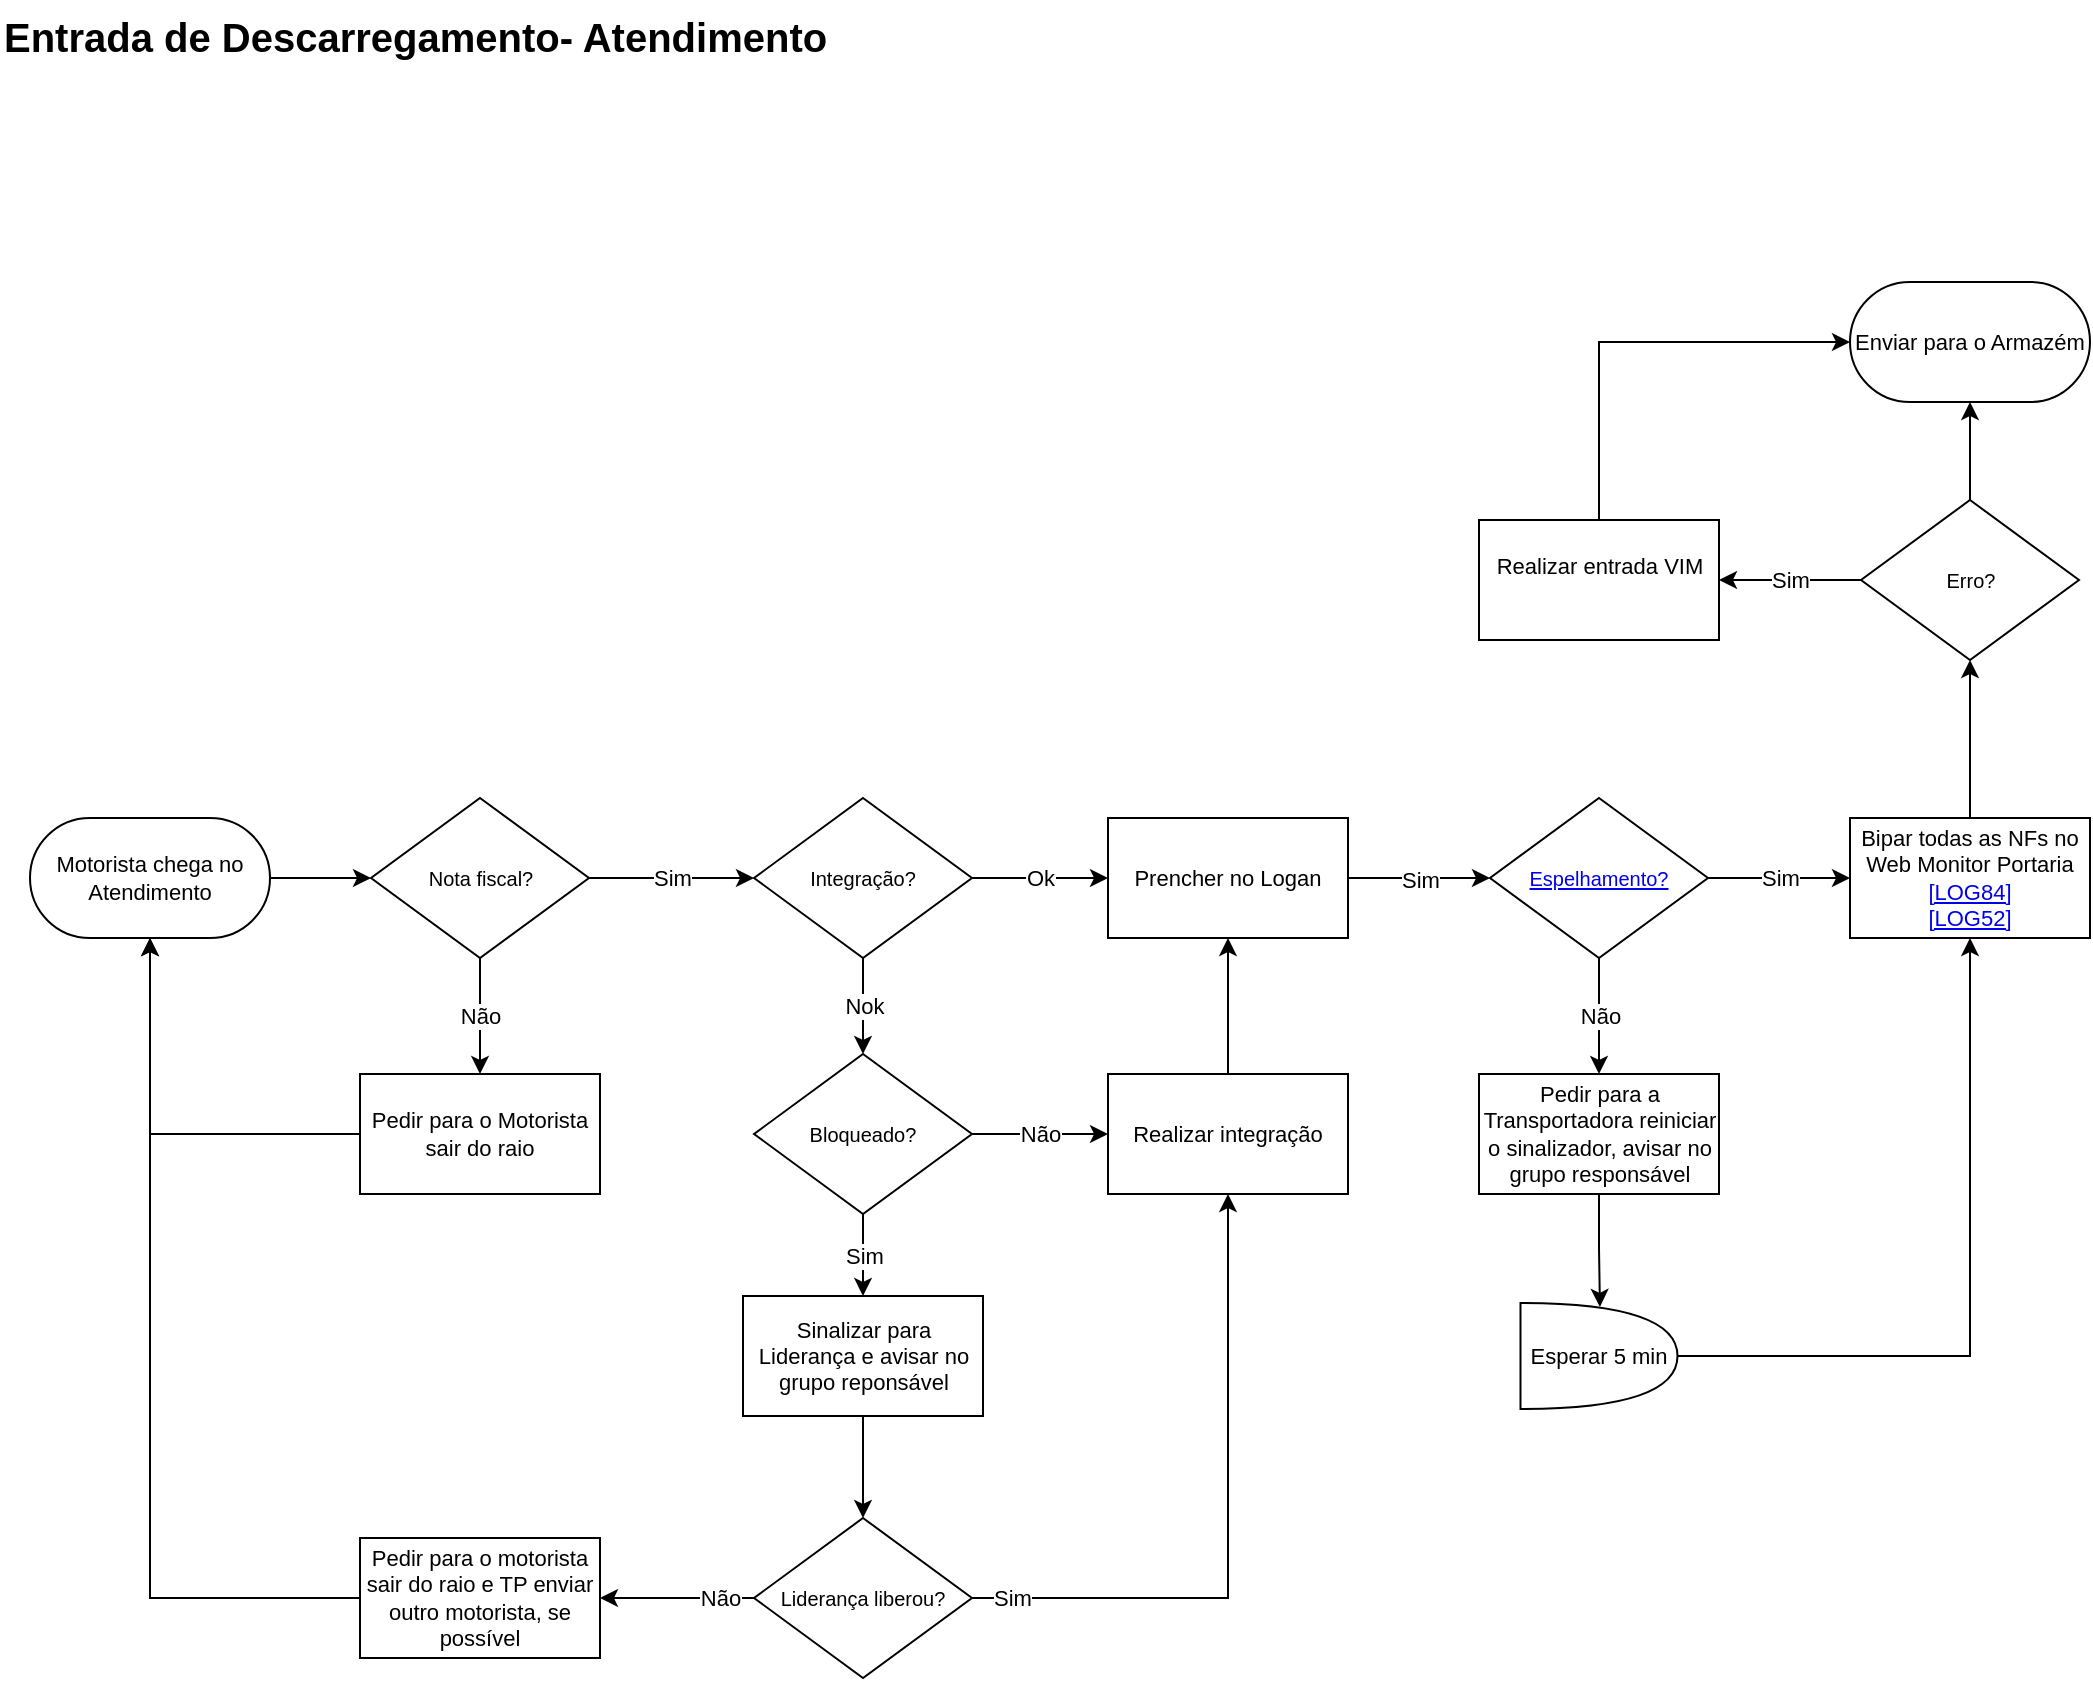 <mxfile version="24.0.7" type="github">
  <diagram name="Page-1" id="vxdHOLRVp-Azb6R7yyat">
    <mxGraphModel dx="1062" dy="529" grid="0" gridSize="10" guides="1" tooltips="1" connect="1" arrows="1" fold="1" page="1" pageScale="1" pageWidth="1100" pageHeight="850" math="0" shadow="0">
      <root>
        <mxCell id="0" />
        <mxCell id="1" parent="0" />
        <mxCell id="77wsmL_-PT1bypMQu7uC-1" value="Entrada de Descarregamento- Atendimento&lt;div style=&quot;&quot;&gt;&lt;br&gt;&lt;/div&gt;" style="text;html=1;align=left;verticalAlign=middle;whiteSpace=wrap;rounded=0;fontStyle=1;fontSize=20;" parent="1" vertex="1">
          <mxGeometry width="435" height="59.31" as="geometry" />
        </mxCell>
        <mxCell id="77wsmL_-PT1bypMQu7uC-2" style="edgeStyle=orthogonalEdgeStyle;rounded=0;orthogonalLoop=1;jettySize=auto;html=1;entryX=0;entryY=0.5;entryDx=0;entryDy=0;" parent="1" source="77wsmL_-PT1bypMQu7uC-3" target="77wsmL_-PT1bypMQu7uC-4" edge="1">
          <mxGeometry relative="1" as="geometry" />
        </mxCell>
        <mxCell id="77wsmL_-PT1bypMQu7uC-3" value="Motorista chega no Atendimento" style="rounded=1;whiteSpace=wrap;html=1;arcSize=50;fontSize=11;" parent="1" vertex="1">
          <mxGeometry x="15" y="409" width="120" height="60" as="geometry" />
        </mxCell>
        <mxCell id="77wsmL_-PT1bypMQu7uC-4" value="Nota fiscal?" style="rhombus;whiteSpace=wrap;html=1;fontSize=10;" parent="1" vertex="1">
          <mxGeometry x="185.5" y="399" width="109" height="80" as="geometry" />
        </mxCell>
        <mxCell id="77wsmL_-PT1bypMQu7uC-5" style="edgeStyle=orthogonalEdgeStyle;rounded=0;orthogonalLoop=1;jettySize=auto;html=1;" parent="1" source="77wsmL_-PT1bypMQu7uC-6" target="77wsmL_-PT1bypMQu7uC-3" edge="1">
          <mxGeometry relative="1" as="geometry" />
        </mxCell>
        <mxCell id="77wsmL_-PT1bypMQu7uC-6" value="Pedir para o Motorista sair do raio" style="rounded=0;whiteSpace=wrap;html=1;fontSize=11;" parent="1" vertex="1">
          <mxGeometry x="180" y="537" width="120" height="60" as="geometry" />
        </mxCell>
        <mxCell id="77wsmL_-PT1bypMQu7uC-7" value="Não" style="edgeStyle=orthogonalEdgeStyle;rounded=0;orthogonalLoop=1;jettySize=auto;html=1;entryX=0.5;entryY=0;entryDx=0;entryDy=0;strokeColor=#000000;" parent="1" source="77wsmL_-PT1bypMQu7uC-4" target="77wsmL_-PT1bypMQu7uC-6" edge="1">
          <mxGeometry relative="1" as="geometry">
            <mxPoint x="240" y="498" as="sourcePoint" />
            <mxPoint x="210" y="449" as="targetPoint" />
          </mxGeometry>
        </mxCell>
        <mxCell id="77wsmL_-PT1bypMQu7uC-8" value="Sim" style="edgeStyle=orthogonalEdgeStyle;rounded=0;orthogonalLoop=1;jettySize=auto;html=1;entryX=0;entryY=0.5;entryDx=0;entryDy=0;strokeColor=#000000;exitX=1;exitY=0.5;exitDx=0;exitDy=0;" parent="1" source="77wsmL_-PT1bypMQu7uC-4" edge="1" target="77wsmL_-PT1bypMQu7uC-44">
          <mxGeometry relative="1" as="geometry">
            <mxPoint x="315.5" y="439" as="sourcePoint" />
            <mxPoint x="371" y="439" as="targetPoint" />
          </mxGeometry>
        </mxCell>
        <mxCell id="77wsmL_-PT1bypMQu7uC-9" value="" style="edgeStyle=orthogonalEdgeStyle;rounded=0;orthogonalLoop=1;jettySize=auto;html=1;entryX=0.5;entryY=0;entryDx=0;entryDy=0;exitX=0.5;exitY=1;exitDx=0;exitDy=0;strokeColor=#FF0000;" parent="1" source="77wsmL_-PT1bypMQu7uC-4" edge="1">
          <mxGeometry relative="1" as="geometry">
            <mxPoint x="240" y="479" as="sourcePoint" />
            <mxPoint x="240" y="479" as="targetPoint" />
          </mxGeometry>
        </mxCell>
        <mxCell id="77wsmL_-PT1bypMQu7uC-17" value="Sim" style="edgeStyle=orthogonalEdgeStyle;rounded=0;orthogonalLoop=1;jettySize=auto;html=1;entryX=0;entryY=0.5;entryDx=0;entryDy=0;strokeColor=#000000;exitX=1;exitY=0.5;exitDx=0;exitDy=0;" parent="1" source="ZOuSFpKRTZPf6kNhDygL-6" edge="1">
          <mxGeometry relative="1" as="geometry">
            <mxPoint x="745" y="439" as="targetPoint" />
            <mxPoint x="668.5" y="439" as="sourcePoint" />
          </mxGeometry>
        </mxCell>
        <mxCell id="77wsmL_-PT1bypMQu7uC-18" value="Sim" style="edgeStyle=orthogonalEdgeStyle;rounded=0;orthogonalLoop=1;jettySize=auto;html=1;entryX=0;entryY=0.5;entryDx=0;entryDy=0;strokeColor=default;align=center;verticalAlign=middle;fontFamily=Helvetica;fontSize=11;fontColor=default;labelBackgroundColor=default;endArrow=classic;" parent="1" source="77wsmL_-PT1bypMQu7uC-19" target="ZOuSFpKRTZPf6kNhDygL-2" edge="1">
          <mxGeometry relative="1" as="geometry">
            <mxPoint x="925" y="439" as="targetPoint" />
          </mxGeometry>
        </mxCell>
        <mxCell id="77wsmL_-PT1bypMQu7uC-19" value="&lt;a href=&quot;https://trackandtrace.com.br/core/monitoring/panel&quot;&gt;Espelhamento?&lt;/a&gt;" style="rhombus;whiteSpace=wrap;html=1;fontSize=10;" parent="1" vertex="1">
          <mxGeometry x="745" y="399" width="109" height="80" as="geometry" />
        </mxCell>
        <mxCell id="77wsmL_-PT1bypMQu7uC-20" style="edgeStyle=orthogonalEdgeStyle;rounded=0;orthogonalLoop=1;jettySize=auto;html=1;strokeColor=default;align=center;verticalAlign=middle;fontFamily=Helvetica;fontSize=11;fontColor=default;labelBackgroundColor=default;endArrow=classic;exitX=0.5;exitY=1;exitDx=0;exitDy=0;entryX=0.506;entryY=0.037;entryDx=0;entryDy=0;entryPerimeter=0;" parent="1" source="77wsmL_-PT1bypMQu7uC-21" target="77wsmL_-PT1bypMQu7uC-38" edge="1">
          <mxGeometry relative="1" as="geometry">
            <mxPoint x="799.5" y="641.256" as="targetPoint" />
            <mxPoint x="799.503" y="603" as="sourcePoint" />
            <Array as="points">
              <mxPoint x="799" y="624" />
              <mxPoint x="800" y="624" />
            </Array>
          </mxGeometry>
        </mxCell>
        <mxCell id="77wsmL_-PT1bypMQu7uC-21" value="Pedir para a Transportadora reiniciar o sinalizador, avisar no grupo responsável" style="rounded=0;whiteSpace=wrap;html=1;fontSize=11;" parent="1" vertex="1">
          <mxGeometry x="739.5" y="537" width="120" height="60" as="geometry" />
        </mxCell>
        <mxCell id="77wsmL_-PT1bypMQu7uC-22" value="Não" style="edgeStyle=orthogonalEdgeStyle;rounded=0;orthogonalLoop=1;jettySize=auto;html=1;entryX=0.5;entryY=0;entryDx=0;entryDy=0;strokeColor=#000000;" parent="1" source="77wsmL_-PT1bypMQu7uC-19" target="77wsmL_-PT1bypMQu7uC-21" edge="1">
          <mxGeometry relative="1" as="geometry">
            <mxPoint x="799.519" y="498" as="sourcePoint" />
            <Array as="points">
              <mxPoint x="799" y="498" />
              <mxPoint x="799" y="498" />
            </Array>
          </mxGeometry>
        </mxCell>
        <mxCell id="77wsmL_-PT1bypMQu7uC-37" style="edgeStyle=orthogonalEdgeStyle;rounded=0;orthogonalLoop=1;jettySize=auto;html=1;strokeColor=default;align=center;verticalAlign=middle;fontFamily=Helvetica;fontSize=11;fontColor=default;labelBackgroundColor=default;endArrow=classic;entryX=0.5;entryY=1;entryDx=0;entryDy=0;" parent="1" source="77wsmL_-PT1bypMQu7uC-38" target="ZOuSFpKRTZPf6kNhDygL-2" edge="1">
          <mxGeometry relative="1" as="geometry">
            <mxPoint x="980" y="494" as="targetPoint" />
          </mxGeometry>
        </mxCell>
        <mxCell id="77wsmL_-PT1bypMQu7uC-38" value="Esperar 5 min" style="shape=or;whiteSpace=wrap;html=1;fontFamily=Helvetica;fontSize=11;fontColor=default;labelBackgroundColor=default;" parent="1" vertex="1">
          <mxGeometry x="760.25" y="651.5" width="78.5" height="53" as="geometry" />
        </mxCell>
        <mxCell id="77wsmL_-PT1bypMQu7uC-42" value="Ok" style="edgeStyle=orthogonalEdgeStyle;rounded=0;orthogonalLoop=1;jettySize=auto;html=1;entryX=0;entryY=0.5;entryDx=0;entryDy=0;" parent="1" source="77wsmL_-PT1bypMQu7uC-44" target="ZOuSFpKRTZPf6kNhDygL-6" edge="1">
          <mxGeometry relative="1" as="geometry">
            <mxPoint x="559.5" y="439" as="targetPoint" />
          </mxGeometry>
        </mxCell>
        <mxCell id="77wsmL_-PT1bypMQu7uC-43" value="Nok" style="edgeStyle=orthogonalEdgeStyle;rounded=0;orthogonalLoop=1;jettySize=auto;html=1;" parent="1" source="77wsmL_-PT1bypMQu7uC-44" target="77wsmL_-PT1bypMQu7uC-47" edge="1">
          <mxGeometry relative="1" as="geometry" />
        </mxCell>
        <mxCell id="77wsmL_-PT1bypMQu7uC-44" value="Integração?" style="rhombus;whiteSpace=wrap;html=1;fontSize=10;" parent="1" vertex="1">
          <mxGeometry x="377" y="399" width="109" height="80" as="geometry" />
        </mxCell>
        <mxCell id="77wsmL_-PT1bypMQu7uC-45" value="Não" style="edgeStyle=orthogonalEdgeStyle;rounded=0;orthogonalLoop=1;jettySize=auto;html=1;" parent="1" source="77wsmL_-PT1bypMQu7uC-47" target="77wsmL_-PT1bypMQu7uC-49" edge="1">
          <mxGeometry relative="1" as="geometry" />
        </mxCell>
        <mxCell id="77wsmL_-PT1bypMQu7uC-46" value="Sim" style="edgeStyle=orthogonalEdgeStyle;rounded=0;orthogonalLoop=1;jettySize=auto;html=1;" parent="1" source="77wsmL_-PT1bypMQu7uC-47" target="77wsmL_-PT1bypMQu7uC-51" edge="1">
          <mxGeometry relative="1" as="geometry" />
        </mxCell>
        <mxCell id="77wsmL_-PT1bypMQu7uC-47" value="Bloqueado?" style="rhombus;whiteSpace=wrap;html=1;fontSize=10;" parent="1" vertex="1">
          <mxGeometry x="377" y="527" width="109" height="80" as="geometry" />
        </mxCell>
        <mxCell id="77wsmL_-PT1bypMQu7uC-48" style="edgeStyle=orthogonalEdgeStyle;rounded=0;orthogonalLoop=1;jettySize=auto;html=1;" parent="1" source="77wsmL_-PT1bypMQu7uC-49" target="ZOuSFpKRTZPf6kNhDygL-6" edge="1">
          <mxGeometry relative="1" as="geometry">
            <mxPoint x="614" y="479" as="targetPoint" />
          </mxGeometry>
        </mxCell>
        <mxCell id="77wsmL_-PT1bypMQu7uC-49" value="Realizar integração" style="rounded=0;whiteSpace=wrap;html=1;fontSize=11;" parent="1" vertex="1">
          <mxGeometry x="554" y="537" width="120" height="60" as="geometry" />
        </mxCell>
        <mxCell id="77wsmL_-PT1bypMQu7uC-50" style="edgeStyle=orthogonalEdgeStyle;rounded=0;orthogonalLoop=1;jettySize=auto;html=1;" parent="1" source="77wsmL_-PT1bypMQu7uC-51" target="77wsmL_-PT1bypMQu7uC-54" edge="1">
          <mxGeometry relative="1" as="geometry" />
        </mxCell>
        <mxCell id="77wsmL_-PT1bypMQu7uC-51" value="Sinalizar para Liderança e avisar no grupo reponsável" style="rounded=0;whiteSpace=wrap;html=1;fontSize=11;" parent="1" vertex="1">
          <mxGeometry x="371.5" y="648" width="120" height="60" as="geometry" />
        </mxCell>
        <mxCell id="77wsmL_-PT1bypMQu7uC-52" style="edgeStyle=orthogonalEdgeStyle;rounded=0;orthogonalLoop=1;jettySize=auto;html=1;exitX=1;exitY=0.5;exitDx=0;exitDy=0;" parent="1" source="77wsmL_-PT1bypMQu7uC-54" target="77wsmL_-PT1bypMQu7uC-49" edge="1">
          <mxGeometry relative="1" as="geometry" />
        </mxCell>
        <mxCell id="77wsmL_-PT1bypMQu7uC-53" style="edgeStyle=orthogonalEdgeStyle;rounded=0;orthogonalLoop=1;jettySize=auto;html=1;entryX=1;entryY=0.5;entryDx=0;entryDy=0;" parent="1" source="77wsmL_-PT1bypMQu7uC-54" target="77wsmL_-PT1bypMQu7uC-57" edge="1">
          <mxGeometry relative="1" as="geometry" />
        </mxCell>
        <mxCell id="77wsmL_-PT1bypMQu7uC-54" value="Liderança liberou?" style="rhombus;whiteSpace=wrap;html=1;fontSize=10;" parent="1" vertex="1">
          <mxGeometry x="377" y="759" width="109" height="80" as="geometry" />
        </mxCell>
        <mxCell id="77wsmL_-PT1bypMQu7uC-55" value="Sim" style="text;html=1;align=center;verticalAlign=middle;whiteSpace=wrap;rounded=0;fontFamily=Helvetica;fontSize=11;fontColor=default;labelBackgroundColor=default;" parent="1" vertex="1">
          <mxGeometry x="496" y="793.5" width="21" height="11" as="geometry" />
        </mxCell>
        <mxCell id="77wsmL_-PT1bypMQu7uC-56" style="edgeStyle=orthogonalEdgeStyle;rounded=0;orthogonalLoop=1;jettySize=auto;html=1;" parent="1" source="77wsmL_-PT1bypMQu7uC-57" target="77wsmL_-PT1bypMQu7uC-3" edge="1">
          <mxGeometry relative="1" as="geometry" />
        </mxCell>
        <mxCell id="77wsmL_-PT1bypMQu7uC-57" value="Pedir para o motorista sair do raio e TP enviar outro motorista, se possível" style="rounded=0;whiteSpace=wrap;html=1;fontSize=11;" parent="1" vertex="1">
          <mxGeometry x="180" y="769" width="120" height="60" as="geometry" />
        </mxCell>
        <mxCell id="77wsmL_-PT1bypMQu7uC-58" value="Não" style="text;html=1;align=center;verticalAlign=middle;whiteSpace=wrap;rounded=0;fontFamily=Helvetica;fontSize=11;fontColor=default;labelBackgroundColor=default;" parent="1" vertex="1">
          <mxGeometry x="350" y="793.5" width="21" height="11" as="geometry" />
        </mxCell>
        <mxCell id="ZOuSFpKRTZPf6kNhDygL-1" style="edgeStyle=orthogonalEdgeStyle;rounded=0;orthogonalLoop=1;jettySize=auto;html=1;strokeColor=default;align=center;verticalAlign=middle;fontFamily=Helvetica;fontSize=11;fontColor=default;labelBackgroundColor=default;endArrow=classic;" edge="1" parent="1" source="ZOuSFpKRTZPf6kNhDygL-2" target="ZOuSFpKRTZPf6kNhDygL-8">
          <mxGeometry relative="1" as="geometry">
            <mxPoint x="985" y="333" as="targetPoint" />
          </mxGeometry>
        </mxCell>
        <mxCell id="ZOuSFpKRTZPf6kNhDygL-2" value="Bipar todas as NFs no Web Monitor Portaria&lt;br&gt;&lt;a href=&quot;https://www.myworkday.com/abinbev/learning/course/8eab13ef35b11001afdc347649320000?type=9882927d138b100019b928e75843018d&quot;&gt;[LOG84]&lt;/a&gt;&lt;br&gt;&lt;a href=&quot;https://www.myworkday.com/abinbev/learning/course/fcd0fd75a26610010342241d6f330000/lesson/d997d903489a1001f470061e09f50002?record=5b787190088810004d4c2b44a86f0000&amp;amp;type=9882927d138b100019b928e75843018d&quot;&gt;[LOG52]&lt;/a&gt;" style="rounded=0;whiteSpace=wrap;html=1;fontSize=11;" vertex="1" parent="1">
          <mxGeometry x="925" y="409" width="120" height="60" as="geometry" />
        </mxCell>
        <mxCell id="ZOuSFpKRTZPf6kNhDygL-6" value="Prencher no Logan" style="rounded=0;whiteSpace=wrap;html=1;fontSize=11;" vertex="1" parent="1">
          <mxGeometry x="554" y="409" width="120" height="60" as="geometry" />
        </mxCell>
        <mxCell id="ZOuSFpKRTZPf6kNhDygL-11" value="Sim" style="edgeStyle=orthogonalEdgeStyle;rounded=0;orthogonalLoop=1;jettySize=auto;html=1;" edge="1" parent="1" source="ZOuSFpKRTZPf6kNhDygL-8" target="ZOuSFpKRTZPf6kNhDygL-10">
          <mxGeometry relative="1" as="geometry" />
        </mxCell>
        <mxCell id="ZOuSFpKRTZPf6kNhDygL-13" style="edgeStyle=orthogonalEdgeStyle;rounded=0;orthogonalLoop=1;jettySize=auto;html=1;" edge="1" parent="1" source="ZOuSFpKRTZPf6kNhDygL-8" target="ZOuSFpKRTZPf6kNhDygL-12">
          <mxGeometry relative="1" as="geometry" />
        </mxCell>
        <mxCell id="ZOuSFpKRTZPf6kNhDygL-8" value="Erro?" style="rhombus;whiteSpace=wrap;html=1;fontSize=10;" vertex="1" parent="1">
          <mxGeometry x="930.5" y="250" width="109" height="80" as="geometry" />
        </mxCell>
        <mxCell id="ZOuSFpKRTZPf6kNhDygL-14" style="edgeStyle=orthogonalEdgeStyle;rounded=0;orthogonalLoop=1;jettySize=auto;html=1;entryX=0;entryY=0.5;entryDx=0;entryDy=0;exitX=0.5;exitY=0;exitDx=0;exitDy=0;" edge="1" parent="1" source="ZOuSFpKRTZPf6kNhDygL-10" target="ZOuSFpKRTZPf6kNhDygL-12">
          <mxGeometry relative="1" as="geometry">
            <Array as="points">
              <mxPoint x="799" y="171" />
            </Array>
          </mxGeometry>
        </mxCell>
        <mxCell id="ZOuSFpKRTZPf6kNhDygL-10" value="Realizar entrada VIM&lt;div&gt;&lt;br/&gt;&lt;/div&gt;" style="rounded=0;whiteSpace=wrap;html=1;fontSize=11;" vertex="1" parent="1">
          <mxGeometry x="739.5" y="260" width="120" height="60" as="geometry" />
        </mxCell>
        <mxCell id="ZOuSFpKRTZPf6kNhDygL-12" value="Enviar para o Armazém" style="rounded=1;whiteSpace=wrap;html=1;arcSize=50;fontSize=11;" vertex="1" parent="1">
          <mxGeometry x="925" y="141" width="120" height="60" as="geometry" />
        </mxCell>
      </root>
    </mxGraphModel>
  </diagram>
</mxfile>
